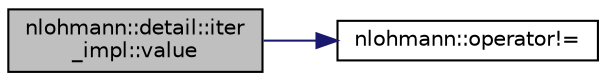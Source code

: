 digraph "nlohmann::detail::iter_impl::value"
{
  edge [fontname="Helvetica",fontsize="10",labelfontname="Helvetica",labelfontsize="10"];
  node [fontname="Helvetica",fontsize="10",shape=record];
  rankdir="LR";
  Node49 [label="nlohmann::detail::iter\l_impl::value",height=0.2,width=0.4,color="black", fillcolor="grey75", style="filled", fontcolor="black"];
  Node49 -> Node50 [color="midnightblue",fontsize="10",style="solid",fontname="Helvetica"];
  Node50 [label="nlohmann::operator!=",height=0.2,width=0.4,color="black", fillcolor="white", style="filled",URL="$namespacenlohmann.html#a455cdb20f9efd12811ec2f6d367e28a5"];
}

